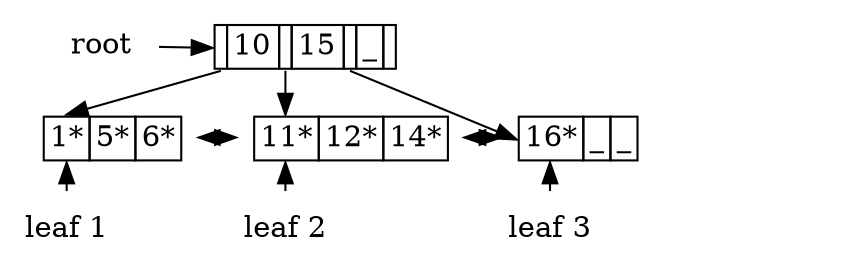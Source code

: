 digraph G
{
    splines=false
    ranksep="0.1"
    nodespe="0.1"
    root_node
    [
        shape = none
        label = <<table border="0" cellborder="1" cellspacing="0">
                    <tr>
                        <td port="connector0"></td>
                        <td port="key0">10</td>
                        <td port="connector1"></td>
                        <td port="key1">15</td>
                        <td port="connector2"></td>
                        <td port="key2">_</td>
                        <td port="connector3"></td>
                    </tr>
                </table>>
    ]
    leaf_node_1
    [
        shape = none
        label = <<table border="0" cellborder="1" cellspacing="0">
                    <tr>
                        <td port="key0">1*</td>
                        <td port="key1">5*</td>
                        <td port="key2">6*</td>
                    </tr>
                </table>>
    ]
    leaf_node_2
    [
        shape = none
        label = <<table border="0" cellborder="1" cellspacing="0">
                    <tr>
                        <td port="key0">11*</td>
                        <td port="key1">12*</td>
                        <td port="key2">14*</td>
                    </tr>
                </table>>
    ]
    leaf_node_3
    [
        shape = none
        label = <<table border="0" cellborder="1" cellspacing="0">
                    <tr>
                        <td port="key0">16*</td>
                        <td port="key1">_</td>
                        <td port="key2">_</td>
                    </tr>
                </table>>
    ]

    root_label [ shape = none label="root" ]
    root_label -> root_node:"connector0"

    root_node:"connector0" -> leaf_node_1:"key0" 
    root_node:"connector1" -> leaf_node_2:"key0"
    root_node:"connector2" -> leaf_node_3:"key0" 

    // leaf labels
    leaf_label_1 [ shape=none label="leaf 1"]
    leaf_label_1 -> leaf_node_1:"key0"
    leaf_label_2 [ shape=none label="leaf 2"]
    leaf_label_2 -> leaf_node_2:"key0"
    leaf_label_3 [ shape=none label="leaf 3"]
    leaf_label_3 -> leaf_node_3:"key0"

    // make invisible ranks
    leaves [style=invisible]
    leaves -> leaf_label_1 -> leaf_label_2 -> leaf_label_3 [style=invis constraint=false];
    leaf_node_1 -> leaf_node_2 -> leaf_node_3 [dir="both" constraint=false];

    {rank=min; root_label root_node}
    {rank=same; leaf_node_1 leaf_node_2 leaf_node_3}
    {rank=max; leaf_label_1 leaf_label_2 leaf_label_3 }
}
